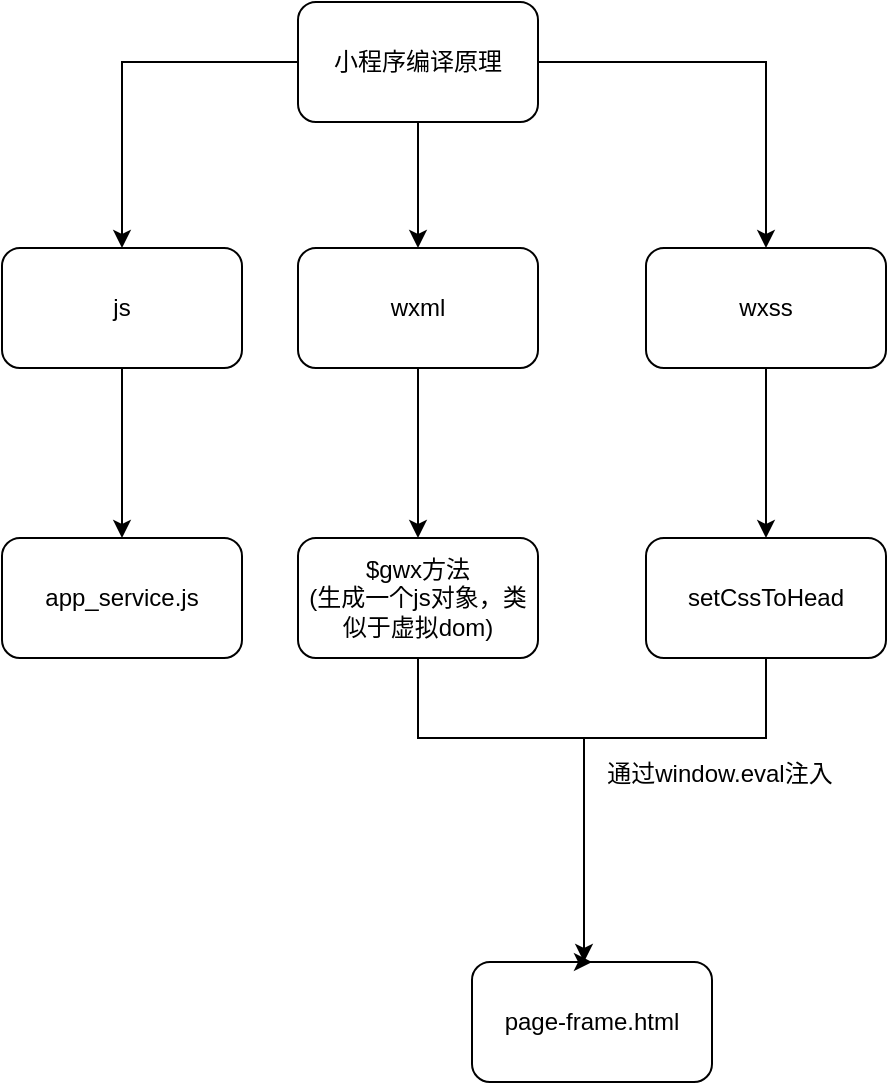 <mxfile version="21.6.6" type="github">
  <diagram name="第 1 页" id="KQPjAxCmX6oi2yRO8Yp7">
    <mxGraphModel dx="911" dy="781" grid="0" gridSize="10" guides="1" tooltips="1" connect="1" arrows="1" fold="1" page="0" pageScale="1" pageWidth="583" pageHeight="827" math="0" shadow="0">
      <root>
        <mxCell id="0" />
        <mxCell id="1" parent="0" />
        <mxCell id="daDmTKv2HcwI5l8aC48d-5" style="edgeStyle=orthogonalEdgeStyle;rounded=0;orthogonalLoop=1;jettySize=auto;html=1;" edge="1" parent="1" source="daDmTKv2HcwI5l8aC48d-1" target="daDmTKv2HcwI5l8aC48d-2">
          <mxGeometry relative="1" as="geometry" />
        </mxCell>
        <mxCell id="daDmTKv2HcwI5l8aC48d-12" value="" style="edgeStyle=orthogonalEdgeStyle;rounded=0;orthogonalLoop=1;jettySize=auto;html=1;" edge="1" parent="1" source="daDmTKv2HcwI5l8aC48d-1" target="daDmTKv2HcwI5l8aC48d-6">
          <mxGeometry relative="1" as="geometry" />
        </mxCell>
        <mxCell id="daDmTKv2HcwI5l8aC48d-14" style="edgeStyle=orthogonalEdgeStyle;rounded=0;orthogonalLoop=1;jettySize=auto;html=1;entryX=0.5;entryY=0;entryDx=0;entryDy=0;" edge="1" parent="1" source="daDmTKv2HcwI5l8aC48d-1" target="daDmTKv2HcwI5l8aC48d-13">
          <mxGeometry relative="1" as="geometry" />
        </mxCell>
        <mxCell id="daDmTKv2HcwI5l8aC48d-1" value="小程序编译原理" style="rounded=1;whiteSpace=wrap;html=1;" vertex="1" parent="1">
          <mxGeometry x="60" y="91" width="120" height="60" as="geometry" />
        </mxCell>
        <mxCell id="daDmTKv2HcwI5l8aC48d-4" style="edgeStyle=orthogonalEdgeStyle;rounded=0;orthogonalLoop=1;jettySize=auto;html=1;" edge="1" parent="1" source="daDmTKv2HcwI5l8aC48d-2" target="daDmTKv2HcwI5l8aC48d-3">
          <mxGeometry relative="1" as="geometry" />
        </mxCell>
        <mxCell id="daDmTKv2HcwI5l8aC48d-2" value="js" style="rounded=1;whiteSpace=wrap;html=1;" vertex="1" parent="1">
          <mxGeometry x="-88" y="214" width="120" height="60" as="geometry" />
        </mxCell>
        <mxCell id="daDmTKv2HcwI5l8aC48d-3" value="app_service.js" style="rounded=1;whiteSpace=wrap;html=1;" vertex="1" parent="1">
          <mxGeometry x="-88" y="359" width="120" height="60" as="geometry" />
        </mxCell>
        <mxCell id="daDmTKv2HcwI5l8aC48d-10" value="" style="edgeStyle=orthogonalEdgeStyle;rounded=0;orthogonalLoop=1;jettySize=auto;html=1;" edge="1" parent="1" source="daDmTKv2HcwI5l8aC48d-6" target="daDmTKv2HcwI5l8aC48d-9">
          <mxGeometry relative="1" as="geometry" />
        </mxCell>
        <mxCell id="daDmTKv2HcwI5l8aC48d-6" value="wxml" style="rounded=1;whiteSpace=wrap;html=1;" vertex="1" parent="1">
          <mxGeometry x="60" y="214" width="120" height="60" as="geometry" />
        </mxCell>
        <mxCell id="daDmTKv2HcwI5l8aC48d-7" value="page-frame.html" style="rounded=1;whiteSpace=wrap;html=1;" vertex="1" parent="1">
          <mxGeometry x="147" y="571" width="120" height="60" as="geometry" />
        </mxCell>
        <mxCell id="daDmTKv2HcwI5l8aC48d-11" value="" style="edgeStyle=orthogonalEdgeStyle;rounded=0;orthogonalLoop=1;jettySize=auto;html=1;" edge="1" parent="1" source="daDmTKv2HcwI5l8aC48d-9" target="daDmTKv2HcwI5l8aC48d-7">
          <mxGeometry relative="1" as="geometry">
            <Array as="points">
              <mxPoint x="120" y="459" />
              <mxPoint x="203" y="459" />
            </Array>
          </mxGeometry>
        </mxCell>
        <mxCell id="daDmTKv2HcwI5l8aC48d-9" value="$gwx方法&lt;br&gt;(生成一个js对象，类似于虚拟dom)" style="rounded=1;whiteSpace=wrap;html=1;" vertex="1" parent="1">
          <mxGeometry x="60" y="359" width="120" height="60" as="geometry" />
        </mxCell>
        <mxCell id="daDmTKv2HcwI5l8aC48d-16" value="" style="edgeStyle=orthogonalEdgeStyle;rounded=0;orthogonalLoop=1;jettySize=auto;html=1;" edge="1" parent="1" source="daDmTKv2HcwI5l8aC48d-13" target="daDmTKv2HcwI5l8aC48d-15">
          <mxGeometry relative="1" as="geometry" />
        </mxCell>
        <mxCell id="daDmTKv2HcwI5l8aC48d-13" value="wxss" style="rounded=1;whiteSpace=wrap;html=1;" vertex="1" parent="1">
          <mxGeometry x="234" y="214" width="120" height="60" as="geometry" />
        </mxCell>
        <mxCell id="daDmTKv2HcwI5l8aC48d-18" style="edgeStyle=orthogonalEdgeStyle;rounded=0;orthogonalLoop=1;jettySize=auto;html=1;entryX=0.5;entryY=0;entryDx=0;entryDy=0;" edge="1" parent="1" source="daDmTKv2HcwI5l8aC48d-15" target="daDmTKv2HcwI5l8aC48d-7">
          <mxGeometry relative="1" as="geometry">
            <Array as="points">
              <mxPoint x="294" y="459" />
              <mxPoint x="203" y="459" />
              <mxPoint x="203" y="571" />
            </Array>
          </mxGeometry>
        </mxCell>
        <mxCell id="daDmTKv2HcwI5l8aC48d-15" value="setCssToHead" style="rounded=1;whiteSpace=wrap;html=1;" vertex="1" parent="1">
          <mxGeometry x="234" y="359" width="120" height="60" as="geometry" />
        </mxCell>
        <mxCell id="daDmTKv2HcwI5l8aC48d-19" value="通过window.eval注入" style="text;html=1;strokeColor=none;fillColor=none;align=center;verticalAlign=middle;whiteSpace=wrap;rounded=0;" vertex="1" parent="1">
          <mxGeometry x="213" y="462" width="116" height="30" as="geometry" />
        </mxCell>
      </root>
    </mxGraphModel>
  </diagram>
</mxfile>
